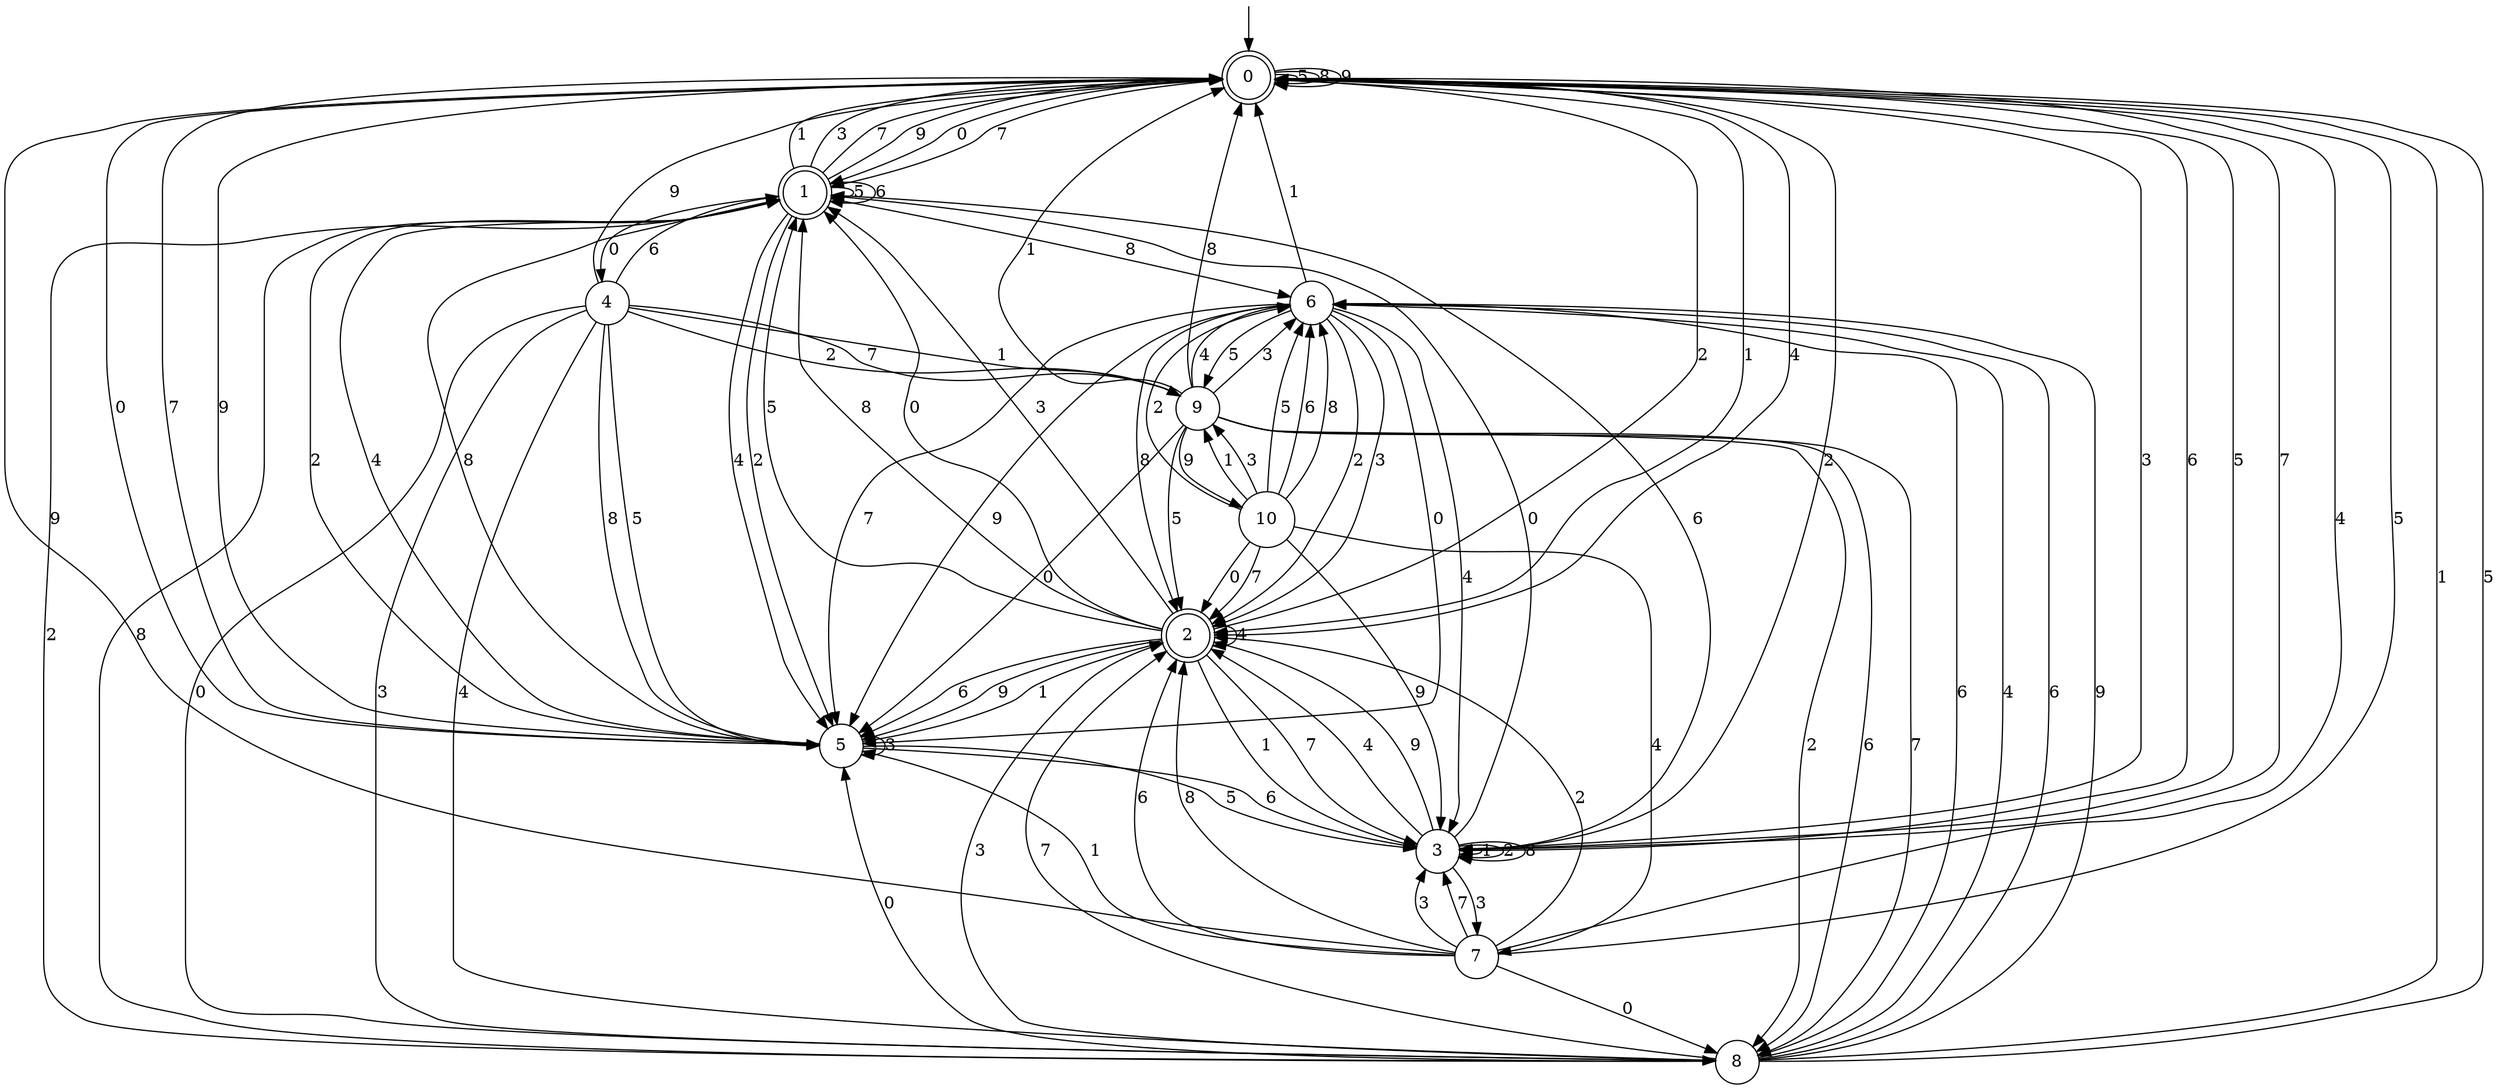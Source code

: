 digraph g {

	s0 [shape="doublecircle" label="0"];
	s1 [shape="doublecircle" label="1"];
	s2 [shape="doublecircle" label="2"];
	s3 [shape="circle" label="3"];
	s4 [shape="circle" label="4"];
	s5 [shape="circle" label="5"];
	s6 [shape="circle" label="6"];
	s7 [shape="circle" label="7"];
	s8 [shape="circle" label="8"];
	s9 [shape="circle" label="9"];
	s10 [shape="circle" label="10"];
	s0 -> s1 [label="0"];
	s0 -> s2 [label="1"];
	s0 -> s3 [label="2"];
	s0 -> s3 [label="3"];
	s0 -> s2 [label="4"];
	s0 -> s0 [label="5"];
	s0 -> s3 [label="6"];
	s0 -> s1 [label="7"];
	s0 -> s0 [label="8"];
	s0 -> s0 [label="9"];
	s1 -> s4 [label="0"];
	s1 -> s0 [label="1"];
	s1 -> s5 [label="2"];
	s1 -> s0 [label="3"];
	s1 -> s5 [label="4"];
	s1 -> s1 [label="5"];
	s1 -> s1 [label="6"];
	s1 -> s0 [label="7"];
	s1 -> s6 [label="8"];
	s1 -> s0 [label="9"];
	s2 -> s1 [label="0"];
	s2 -> s3 [label="1"];
	s2 -> s0 [label="2"];
	s2 -> s1 [label="3"];
	s2 -> s2 [label="4"];
	s2 -> s1 [label="5"];
	s2 -> s5 [label="6"];
	s2 -> s3 [label="7"];
	s2 -> s1 [label="8"];
	s2 -> s5 [label="9"];
	s3 -> s1 [label="0"];
	s3 -> s3 [label="1"];
	s3 -> s3 [label="2"];
	s3 -> s7 [label="3"];
	s3 -> s2 [label="4"];
	s3 -> s0 [label="5"];
	s3 -> s1 [label="6"];
	s3 -> s0 [label="7"];
	s3 -> s3 [label="8"];
	s3 -> s2 [label="9"];
	s4 -> s8 [label="0"];
	s4 -> s9 [label="1"];
	s4 -> s9 [label="2"];
	s4 -> s8 [label="3"];
	s4 -> s8 [label="4"];
	s4 -> s5 [label="5"];
	s4 -> s1 [label="6"];
	s4 -> s9 [label="7"];
	s4 -> s5 [label="8"];
	s4 -> s0 [label="9"];
	s5 -> s0 [label="0"];
	s5 -> s2 [label="1"];
	s5 -> s1 [label="2"];
	s5 -> s5 [label="3"];
	s5 -> s1 [label="4"];
	s5 -> s3 [label="5"];
	s5 -> s3 [label="6"];
	s5 -> s0 [label="7"];
	s5 -> s1 [label="8"];
	s5 -> s0 [label="9"];
	s6 -> s5 [label="0"];
	s6 -> s0 [label="1"];
	s6 -> s2 [label="2"];
	s6 -> s2 [label="3"];
	s6 -> s3 [label="4"];
	s6 -> s9 [label="5"];
	s6 -> s8 [label="6"];
	s6 -> s5 [label="7"];
	s6 -> s2 [label="8"];
	s6 -> s5 [label="9"];
	s7 -> s8 [label="0"];
	s7 -> s5 [label="1"];
	s7 -> s2 [label="2"];
	s7 -> s3 [label="3"];
	s7 -> s0 [label="4"];
	s7 -> s0 [label="5"];
	s7 -> s2 [label="6"];
	s7 -> s3 [label="7"];
	s7 -> s2 [label="8"];
	s7 -> s0 [label="9"];
	s8 -> s5 [label="0"];
	s8 -> s0 [label="1"];
	s8 -> s1 [label="2"];
	s8 -> s2 [label="3"];
	s8 -> s6 [label="4"];
	s8 -> s0 [label="5"];
	s8 -> s6 [label="6"];
	s8 -> s2 [label="7"];
	s8 -> s1 [label="8"];
	s8 -> s6 [label="9"];
	s9 -> s5 [label="0"];
	s9 -> s0 [label="1"];
	s9 -> s8 [label="2"];
	s9 -> s6 [label="3"];
	s9 -> s6 [label="4"];
	s9 -> s2 [label="5"];
	s9 -> s8 [label="6"];
	s9 -> s8 [label="7"];
	s9 -> s0 [label="8"];
	s9 -> s10 [label="9"];
	s10 -> s2 [label="0"];
	s10 -> s9 [label="1"];
	s10 -> s6 [label="2"];
	s10 -> s9 [label="3"];
	s10 -> s7 [label="4"];
	s10 -> s6 [label="5"];
	s10 -> s6 [label="6"];
	s10 -> s2 [label="7"];
	s10 -> s6 [label="8"];
	s10 -> s3 [label="9"];

__start0 [label="" shape="none" width="0" height="0"];
__start0 -> s0;

}
